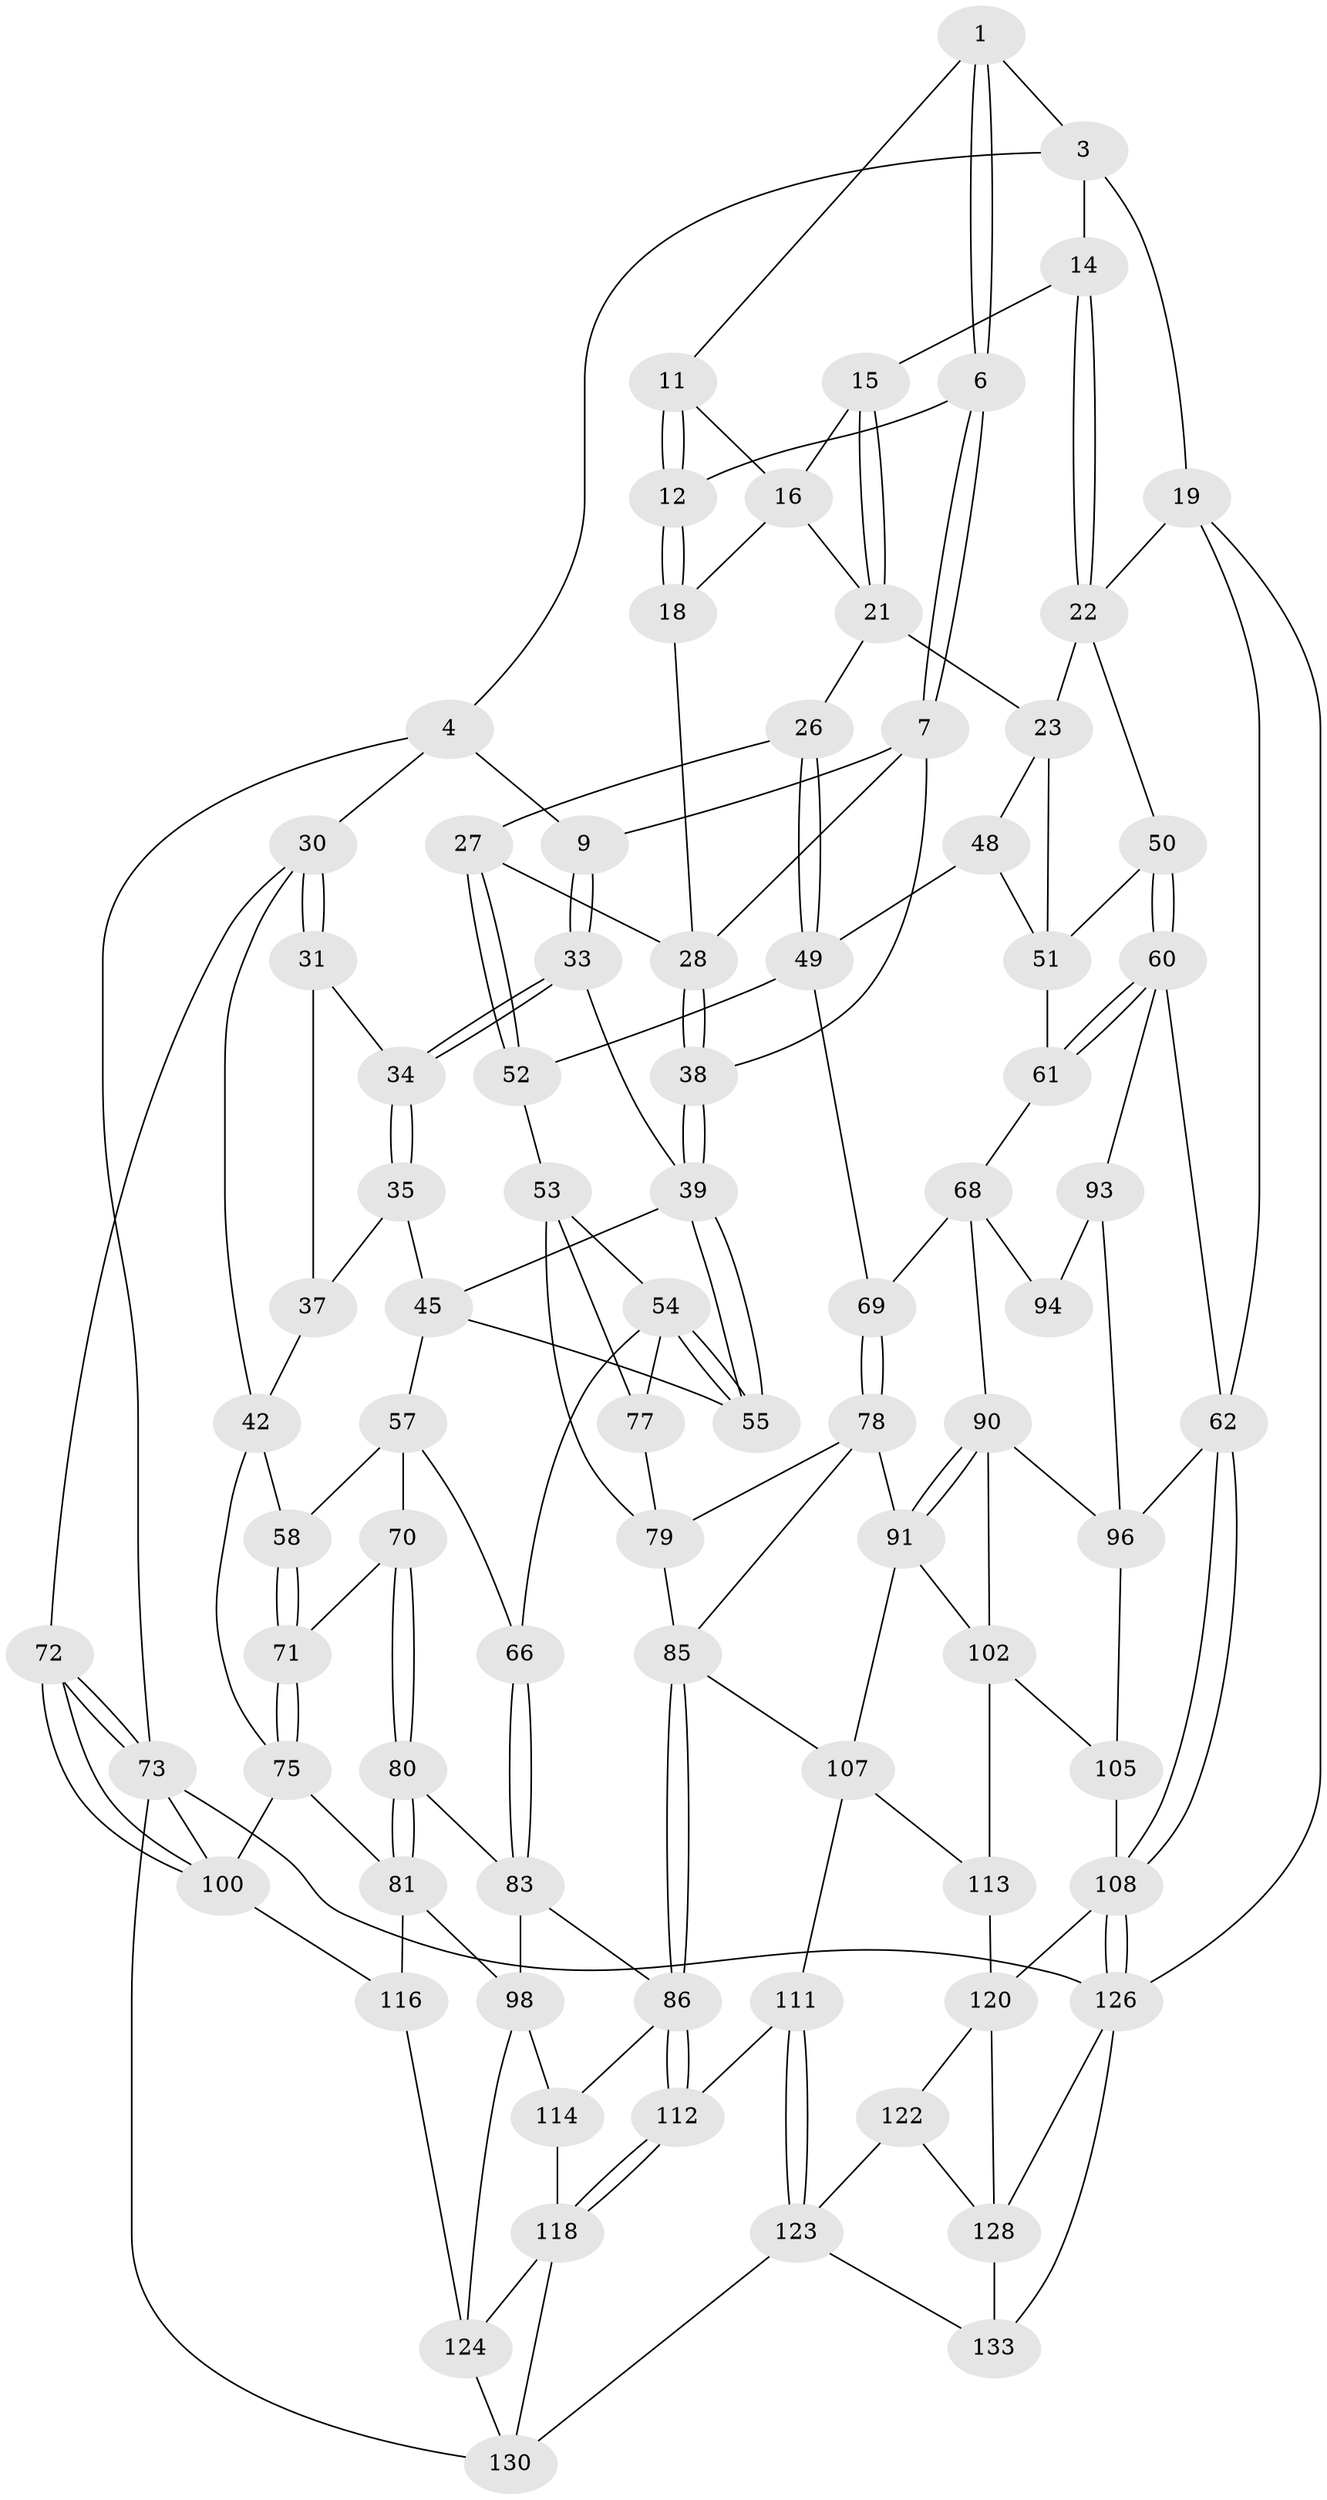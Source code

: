 // Generated by graph-tools (version 1.1) at 2025/24/03/03/25 07:24:40]
// undirected, 83 vertices, 180 edges
graph export_dot {
graph [start="1"]
  node [color=gray90,style=filled];
  1 [pos="+0.43273023395675864+0",super="+2"];
  3 [pos="+0.6754230939538928+0",super="+13"];
  4 [pos="+0+0",super="+5"];
  6 [pos="+0.43345811506603615+0.175058616834244"];
  7 [pos="+0.4272072132645362+0.18659634919957124",super="+8"];
  9 [pos="+0.3454043476476543+0.18906364576392917",super="+10"];
  11 [pos="+0.6601259215785569+0"];
  12 [pos="+0.649904487498545+0"];
  14 [pos="+0.7919353539878712+0.18364611899214925"];
  15 [pos="+0.7645777733574615+0.18719651393716724"];
  16 [pos="+0.7103102342648996+0.1107194351956819",super="+17"];
  18 [pos="+0.6078276636489125+0.20204088223311203"];
  19 [pos="+1+0.22190780040636268",super="+20"];
  21 [pos="+0.710963843626134+0.20409864536223843",super="+24"];
  22 [pos="+0.8104451354395874+0.21504999262035943",super="+25"];
  23 [pos="+0.7471304675740198+0.32825288143679954",super="+47"];
  26 [pos="+0.656507731573801+0.3370900964255833"];
  27 [pos="+0.5689940649626333+0.30427428348888214"];
  28 [pos="+0.560641406843265+0.296955257858479",super="+29"];
  30 [pos="+0+0",super="+44"];
  31 [pos="+0+0",super="+32"];
  33 [pos="+0.3016495123324333+0.25118725160529437"];
  34 [pos="+0.26013226206252027+0.2880328783618178"];
  35 [pos="+0.2312135030831006+0.3223734694237483",super="+36"];
  37 [pos="+0.10762649316708588+0.26576349838635727",super="+41"];
  38 [pos="+0.4396862656152625+0.4114670353147968"];
  39 [pos="+0.4369234064636139+0.4155810705468681",super="+40"];
  42 [pos="+0+0.47800751797934815",super="+43"];
  45 [pos="+0.3264065016047114+0.4257345321546897",super="+46"];
  48 [pos="+0.7499884817889885+0.4517875222654354"];
  49 [pos="+0.6760247157109531+0.46970369230586584",super="+56"];
  50 [pos="+0.914658731434067+0.3604703441160449"];
  51 [pos="+0.8944288668216293+0.3647468471427161",super="+59"];
  52 [pos="+0.5960011212314962+0.5348410597279127"];
  53 [pos="+0.5921485687684453+0.5354967555859383",super="+76"];
  54 [pos="+0.44336720945105573+0.4379859530809975",super="+65"];
  55 [pos="+0.4366565330596694+0.41627922342491563"];
  57 [pos="+0.24899098401783323+0.4540105312882069",super="+67"];
  58 [pos="+0.2400506413804921+0.45737133262258167"];
  60 [pos="+0.9241206833815895+0.6063724359959357",super="+64"];
  61 [pos="+0.8119009922374469+0.5564553838238884"];
  62 [pos="+1+0.7391093482149501",super="+63"];
  66 [pos="+0.36917213690607165+0.5891794063982905"];
  68 [pos="+0.6826562807557403+0.6097149839048165",super="+89"];
  69 [pos="+0.6407842334715546+0.5673039260781917"];
  70 [pos="+0.21734482994989754+0.6257839347669566"];
  71 [pos="+0.14439801511065634+0.6046314164537453"];
  72 [pos="+0+0.8674173915547221"];
  73 [pos="+0+1",super="+74"];
  75 [pos="+0.08418447519809816+0.6129650128852006",super="+82"];
  77 [pos="+0.40291023521191266+0.5982723640361225"];
  78 [pos="+0.5420006031345788+0.7044118677924508",super="+92"];
  79 [pos="+0.5064585847992379+0.6463323746999723",super="+84"];
  80 [pos="+0.24198286172304434+0.6512275889655114"];
  81 [pos="+0.18284158747275456+0.7766152526857008",super="+99"];
  83 [pos="+0.3039412100707738+0.6502226736349804",super="+88"];
  85 [pos="+0.41237294612469827+0.7737764637978606",super="+101"];
  86 [pos="+0.39182394608716786+0.7869050427357794",super="+87"];
  90 [pos="+0.6752609357930067+0.6388933090493375",super="+97"];
  91 [pos="+0.623938455595545+0.7248556230954083",super="+103"];
  93 [pos="+0.8786609860001698+0.6751765174471964",super="+95"];
  94 [pos="+0.74779564020492+0.6595818124274687"];
  96 [pos="+0.7841852045924091+0.7463832138739899",super="+104"];
  98 [pos="+0.23071272682033256+0.8147841789223373",super="+115"];
  100 [pos="+0.050757675772779856+0.8012973702548604",super="+117"];
  102 [pos="+0.6477732047551344+0.7960697850191396",super="+106"];
  105 [pos="+0.7851127183241382+0.7959107774425048"];
  107 [pos="+0.4980792801286909+0.7938475597347215",super="+110"];
  108 [pos="+1+0.8630326975435525",super="+109"];
  111 [pos="+0.5056477491607473+0.8701652485675518"];
  112 [pos="+0.4201655041207734+0.906073673692741"];
  113 [pos="+0.6443083016341606+0.8617627023170185"];
  114 [pos="+0.26438271497139093+0.8300241365496468"];
  116 [pos="+0.1404664178427473+0.9105357353575608"];
  118 [pos="+0.3875177221331168+1",super="+119"];
  120 [pos="+0.7810958537631914+0.8897474829813498",super="+121"];
  122 [pos="+0.6350742424362323+0.8943075265562704"];
  123 [pos="+0.5827737589294172+0.9360269413924054",super="+131"];
  124 [pos="+0.20291087849201683+0.9556803094940647",super="+125"];
  126 [pos="+1+1",super="+127"];
  128 [pos="+0.7828818142054865+0.8937878143975313",super="+129"];
  130 [pos="+0.12275038705405353+1",super="+132"];
  133 [pos="+0.8607920675516679+1"];
  1 -- 6;
  1 -- 6;
  1 -- 3;
  1 -- 11;
  3 -- 4;
  3 -- 19 [weight=2];
  3 -- 14;
  4 -- 30;
  4 -- 73;
  4 -- 9;
  6 -- 7;
  6 -- 7;
  6 -- 12;
  7 -- 9;
  7 -- 38;
  7 -- 28;
  9 -- 33;
  9 -- 33;
  11 -- 12;
  11 -- 12;
  11 -- 16;
  12 -- 18;
  12 -- 18;
  14 -- 15;
  14 -- 22;
  14 -- 22;
  15 -- 16;
  15 -- 21;
  15 -- 21;
  16 -- 18;
  16 -- 21;
  18 -- 28;
  19 -- 62;
  19 -- 126;
  19 -- 22;
  21 -- 26;
  21 -- 23;
  22 -- 23;
  22 -- 50;
  23 -- 48;
  23 -- 51;
  26 -- 27;
  26 -- 49;
  26 -- 49;
  27 -- 28;
  27 -- 52;
  27 -- 52;
  28 -- 38;
  28 -- 38;
  30 -- 31;
  30 -- 31;
  30 -- 72;
  30 -- 42;
  31 -- 37;
  31 -- 34;
  33 -- 34;
  33 -- 34;
  33 -- 39;
  34 -- 35;
  34 -- 35;
  35 -- 37 [weight=2];
  35 -- 45;
  37 -- 42;
  38 -- 39;
  38 -- 39;
  39 -- 55;
  39 -- 55;
  39 -- 45;
  42 -- 58;
  42 -- 75;
  45 -- 55;
  45 -- 57;
  48 -- 49;
  48 -- 51;
  49 -- 52;
  49 -- 69;
  50 -- 51;
  50 -- 60;
  50 -- 60;
  51 -- 61;
  52 -- 53;
  53 -- 54;
  53 -- 77;
  53 -- 79;
  54 -- 55;
  54 -- 55;
  54 -- 66;
  54 -- 77;
  57 -- 58;
  57 -- 66;
  57 -- 70;
  58 -- 71;
  58 -- 71;
  60 -- 61;
  60 -- 61;
  60 -- 93;
  60 -- 62;
  61 -- 68;
  62 -- 108;
  62 -- 108;
  62 -- 96;
  66 -- 83;
  66 -- 83;
  68 -- 69;
  68 -- 90;
  68 -- 94;
  69 -- 78;
  69 -- 78;
  70 -- 71;
  70 -- 80;
  70 -- 80;
  71 -- 75;
  71 -- 75;
  72 -- 73;
  72 -- 73;
  72 -- 100;
  72 -- 100;
  73 -- 130;
  73 -- 126;
  73 -- 100;
  75 -- 81;
  75 -- 100;
  77 -- 79;
  78 -- 79;
  78 -- 91;
  78 -- 85;
  79 -- 85;
  80 -- 81;
  80 -- 81;
  80 -- 83;
  81 -- 98;
  81 -- 116;
  83 -- 98;
  83 -- 86;
  85 -- 86;
  85 -- 86;
  85 -- 107;
  86 -- 112;
  86 -- 112;
  86 -- 114;
  90 -- 91;
  90 -- 91;
  90 -- 96;
  90 -- 102;
  91 -- 107;
  91 -- 102;
  93 -- 94 [weight=2];
  93 -- 96;
  96 -- 105;
  98 -- 124;
  98 -- 114;
  100 -- 116;
  102 -- 105;
  102 -- 113;
  105 -- 108;
  107 -- 113;
  107 -- 111;
  108 -- 126;
  108 -- 126;
  108 -- 120;
  111 -- 112;
  111 -- 123;
  111 -- 123;
  112 -- 118;
  112 -- 118;
  113 -- 120;
  114 -- 118;
  116 -- 124;
  118 -- 130;
  118 -- 124;
  120 -- 128;
  120 -- 122;
  122 -- 123;
  122 -- 128;
  123 -- 130;
  123 -- 133;
  124 -- 130;
  126 -- 128;
  126 -- 133;
  128 -- 133;
}

